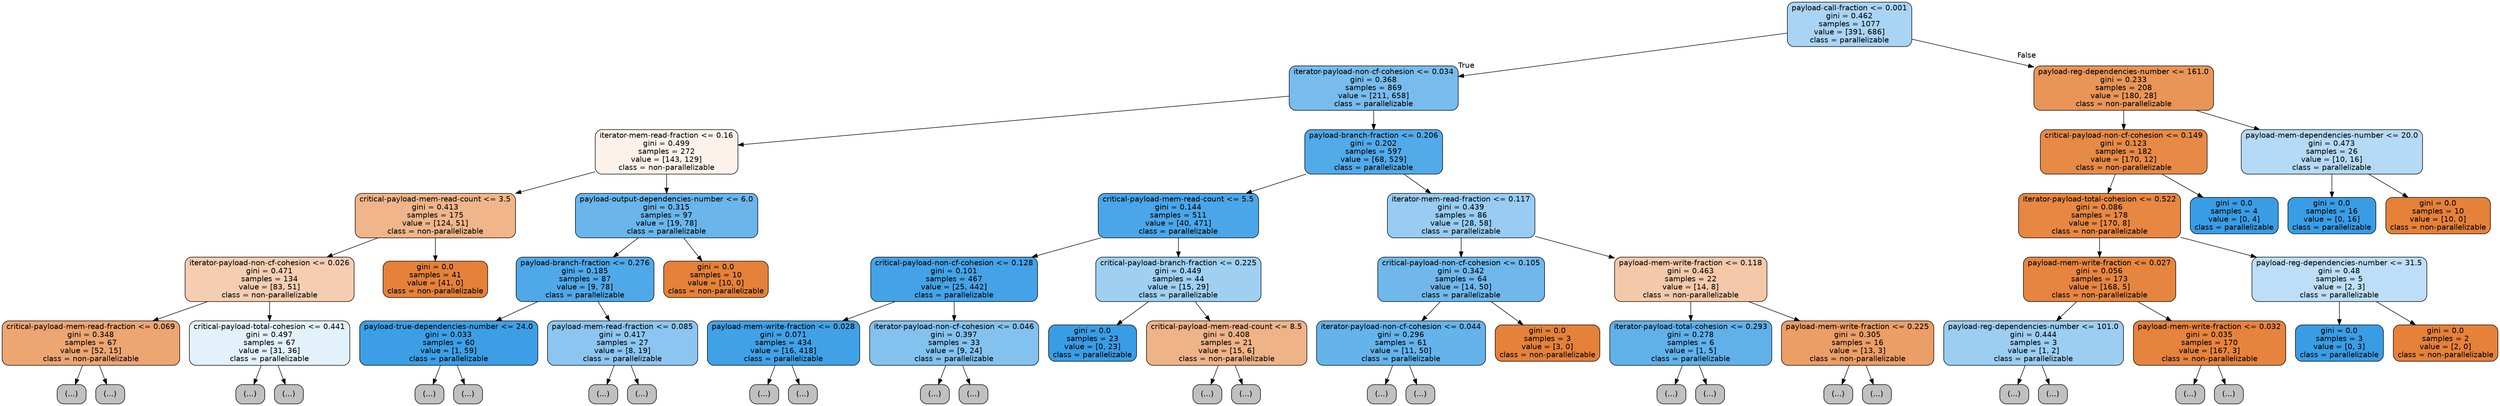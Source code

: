 digraph Tree {
node [shape=box, style="filled, rounded", color="black", fontname=helvetica] ;
edge [fontname=helvetica] ;
0 [label="payload-call-fraction <= 0.001\ngini = 0.462\nsamples = 1077\nvalue = [391, 686]\nclass = parallelizable", fillcolor="#399de56e"] ;
1 [label="iterator-payload-non-cf-cohesion <= 0.034\ngini = 0.368\nsamples = 869\nvalue = [211, 658]\nclass = parallelizable", fillcolor="#399de5ad"] ;
0 -> 1 [labeldistance=2.5, labelangle=45, headlabel="True"] ;
2 [label="iterator-mem-read-fraction <= 0.16\ngini = 0.499\nsamples = 272\nvalue = [143, 129]\nclass = non-parallelizable", fillcolor="#e5813919"] ;
1 -> 2 ;
3 [label="critical-payload-mem-read-count <= 3.5\ngini = 0.413\nsamples = 175\nvalue = [124, 51]\nclass = non-parallelizable", fillcolor="#e5813996"] ;
2 -> 3 ;
4 [label="iterator-payload-non-cf-cohesion <= 0.026\ngini = 0.471\nsamples = 134\nvalue = [83, 51]\nclass = non-parallelizable", fillcolor="#e5813962"] ;
3 -> 4 ;
5 [label="critical-payload-mem-read-fraction <= 0.069\ngini = 0.348\nsamples = 67\nvalue = [52, 15]\nclass = non-parallelizable", fillcolor="#e58139b5"] ;
4 -> 5 ;
6 [label="(...)", fillcolor="#C0C0C0"] ;
5 -> 6 ;
19 [label="(...)", fillcolor="#C0C0C0"] ;
5 -> 19 ;
26 [label="critical-payload-total-cohesion <= 0.441\ngini = 0.497\nsamples = 67\nvalue = [31, 36]\nclass = parallelizable", fillcolor="#399de523"] ;
4 -> 26 ;
27 [label="(...)", fillcolor="#C0C0C0"] ;
26 -> 27 ;
44 [label="(...)", fillcolor="#C0C0C0"] ;
26 -> 44 ;
49 [label="gini = 0.0\nsamples = 41\nvalue = [41, 0]\nclass = non-parallelizable", fillcolor="#e58139ff"] ;
3 -> 49 ;
50 [label="payload-output-dependencies-number <= 6.0\ngini = 0.315\nsamples = 97\nvalue = [19, 78]\nclass = parallelizable", fillcolor="#399de5c1"] ;
2 -> 50 ;
51 [label="payload-branch-fraction <= 0.276\ngini = 0.185\nsamples = 87\nvalue = [9, 78]\nclass = parallelizable", fillcolor="#399de5e2"] ;
50 -> 51 ;
52 [label="payload-true-dependencies-number <= 24.0\ngini = 0.033\nsamples = 60\nvalue = [1, 59]\nclass = parallelizable", fillcolor="#399de5fb"] ;
51 -> 52 ;
53 [label="(...)", fillcolor="#C0C0C0"] ;
52 -> 53 ;
56 [label="(...)", fillcolor="#C0C0C0"] ;
52 -> 56 ;
57 [label="payload-mem-read-fraction <= 0.085\ngini = 0.417\nsamples = 27\nvalue = [8, 19]\nclass = parallelizable", fillcolor="#399de594"] ;
51 -> 57 ;
58 [label="(...)", fillcolor="#C0C0C0"] ;
57 -> 58 ;
67 [label="(...)", fillcolor="#C0C0C0"] ;
57 -> 67 ;
70 [label="gini = 0.0\nsamples = 10\nvalue = [10, 0]\nclass = non-parallelizable", fillcolor="#e58139ff"] ;
50 -> 70 ;
71 [label="payload-branch-fraction <= 0.206\ngini = 0.202\nsamples = 597\nvalue = [68, 529]\nclass = parallelizable", fillcolor="#399de5de"] ;
1 -> 71 ;
72 [label="critical-payload-mem-read-count <= 5.5\ngini = 0.144\nsamples = 511\nvalue = [40, 471]\nclass = parallelizable", fillcolor="#399de5e9"] ;
71 -> 72 ;
73 [label="critical-payload-non-cf-cohesion <= 0.128\ngini = 0.101\nsamples = 467\nvalue = [25, 442]\nclass = parallelizable", fillcolor="#399de5f1"] ;
72 -> 73 ;
74 [label="payload-mem-write-fraction <= 0.028\ngini = 0.071\nsamples = 434\nvalue = [16, 418]\nclass = parallelizable", fillcolor="#399de5f5"] ;
73 -> 74 ;
75 [label="(...)", fillcolor="#C0C0C0"] ;
74 -> 75 ;
80 [label="(...)", fillcolor="#C0C0C0"] ;
74 -> 80 ;
119 [label="iterator-payload-non-cf-cohesion <= 0.046\ngini = 0.397\nsamples = 33\nvalue = [9, 24]\nclass = parallelizable", fillcolor="#399de59f"] ;
73 -> 119 ;
120 [label="(...)", fillcolor="#C0C0C0"] ;
119 -> 120 ;
127 [label="(...)", fillcolor="#C0C0C0"] ;
119 -> 127 ;
134 [label="critical-payload-branch-fraction <= 0.225\ngini = 0.449\nsamples = 44\nvalue = [15, 29]\nclass = parallelizable", fillcolor="#399de57b"] ;
72 -> 134 ;
135 [label="gini = 0.0\nsamples = 23\nvalue = [0, 23]\nclass = parallelizable", fillcolor="#399de5ff"] ;
134 -> 135 ;
136 [label="critical-payload-mem-read-count <= 8.5\ngini = 0.408\nsamples = 21\nvalue = [15, 6]\nclass = non-parallelizable", fillcolor="#e5813999"] ;
134 -> 136 ;
137 [label="(...)", fillcolor="#C0C0C0"] ;
136 -> 137 ;
138 [label="(...)", fillcolor="#C0C0C0"] ;
136 -> 138 ;
145 [label="iterator-mem-read-fraction <= 0.117\ngini = 0.439\nsamples = 86\nvalue = [28, 58]\nclass = parallelizable", fillcolor="#399de584"] ;
71 -> 145 ;
146 [label="critical-payload-non-cf-cohesion <= 0.105\ngini = 0.342\nsamples = 64\nvalue = [14, 50]\nclass = parallelizable", fillcolor="#399de5b8"] ;
145 -> 146 ;
147 [label="iterator-payload-non-cf-cohesion <= 0.044\ngini = 0.296\nsamples = 61\nvalue = [11, 50]\nclass = parallelizable", fillcolor="#399de5c7"] ;
146 -> 147 ;
148 [label="(...)", fillcolor="#C0C0C0"] ;
147 -> 148 ;
153 [label="(...)", fillcolor="#C0C0C0"] ;
147 -> 153 ;
162 [label="gini = 0.0\nsamples = 3\nvalue = [3, 0]\nclass = non-parallelizable", fillcolor="#e58139ff"] ;
146 -> 162 ;
163 [label="payload-mem-write-fraction <= 0.118\ngini = 0.463\nsamples = 22\nvalue = [14, 8]\nclass = non-parallelizable", fillcolor="#e581396d"] ;
145 -> 163 ;
164 [label="iterator-payload-total-cohesion <= 0.293\ngini = 0.278\nsamples = 6\nvalue = [1, 5]\nclass = parallelizable", fillcolor="#399de5cc"] ;
163 -> 164 ;
165 [label="(...)", fillcolor="#C0C0C0"] ;
164 -> 165 ;
166 [label="(...)", fillcolor="#C0C0C0"] ;
164 -> 166 ;
167 [label="payload-mem-write-fraction <= 0.225\ngini = 0.305\nsamples = 16\nvalue = [13, 3]\nclass = non-parallelizable", fillcolor="#e58139c4"] ;
163 -> 167 ;
168 [label="(...)", fillcolor="#C0C0C0"] ;
167 -> 168 ;
173 [label="(...)", fillcolor="#C0C0C0"] ;
167 -> 173 ;
174 [label="payload-reg-dependencies-number <= 161.0\ngini = 0.233\nsamples = 208\nvalue = [180, 28]\nclass = non-parallelizable", fillcolor="#e58139d7"] ;
0 -> 174 [labeldistance=2.5, labelangle=-45, headlabel="False"] ;
175 [label="critical-payload-non-cf-cohesion <= 0.149\ngini = 0.123\nsamples = 182\nvalue = [170, 12]\nclass = non-parallelizable", fillcolor="#e58139ed"] ;
174 -> 175 ;
176 [label="iterator-payload-total-cohesion <= 0.522\ngini = 0.086\nsamples = 178\nvalue = [170, 8]\nclass = non-parallelizable", fillcolor="#e58139f3"] ;
175 -> 176 ;
177 [label="payload-mem-write-fraction <= 0.027\ngini = 0.056\nsamples = 173\nvalue = [168, 5]\nclass = non-parallelizable", fillcolor="#e58139f7"] ;
176 -> 177 ;
178 [label="payload-reg-dependencies-number <= 101.0\ngini = 0.444\nsamples = 3\nvalue = [1, 2]\nclass = parallelizable", fillcolor="#399de57f"] ;
177 -> 178 ;
179 [label="(...)", fillcolor="#C0C0C0"] ;
178 -> 179 ;
180 [label="(...)", fillcolor="#C0C0C0"] ;
178 -> 180 ;
181 [label="payload-mem-write-fraction <= 0.032\ngini = 0.035\nsamples = 170\nvalue = [167, 3]\nclass = non-parallelizable", fillcolor="#e58139fa"] ;
177 -> 181 ;
182 [label="(...)", fillcolor="#C0C0C0"] ;
181 -> 182 ;
185 [label="(...)", fillcolor="#C0C0C0"] ;
181 -> 185 ;
192 [label="payload-reg-dependencies-number <= 31.5\ngini = 0.48\nsamples = 5\nvalue = [2, 3]\nclass = parallelizable", fillcolor="#399de555"] ;
176 -> 192 ;
193 [label="gini = 0.0\nsamples = 3\nvalue = [0, 3]\nclass = parallelizable", fillcolor="#399de5ff"] ;
192 -> 193 ;
194 [label="gini = 0.0\nsamples = 2\nvalue = [2, 0]\nclass = non-parallelizable", fillcolor="#e58139ff"] ;
192 -> 194 ;
195 [label="gini = 0.0\nsamples = 4\nvalue = [0, 4]\nclass = parallelizable", fillcolor="#399de5ff"] ;
175 -> 195 ;
196 [label="payload-mem-dependencies-number <= 20.0\ngini = 0.473\nsamples = 26\nvalue = [10, 16]\nclass = parallelizable", fillcolor="#399de560"] ;
174 -> 196 ;
197 [label="gini = 0.0\nsamples = 16\nvalue = [0, 16]\nclass = parallelizable", fillcolor="#399de5ff"] ;
196 -> 197 ;
198 [label="gini = 0.0\nsamples = 10\nvalue = [10, 0]\nclass = non-parallelizable", fillcolor="#e58139ff"] ;
196 -> 198 ;
}